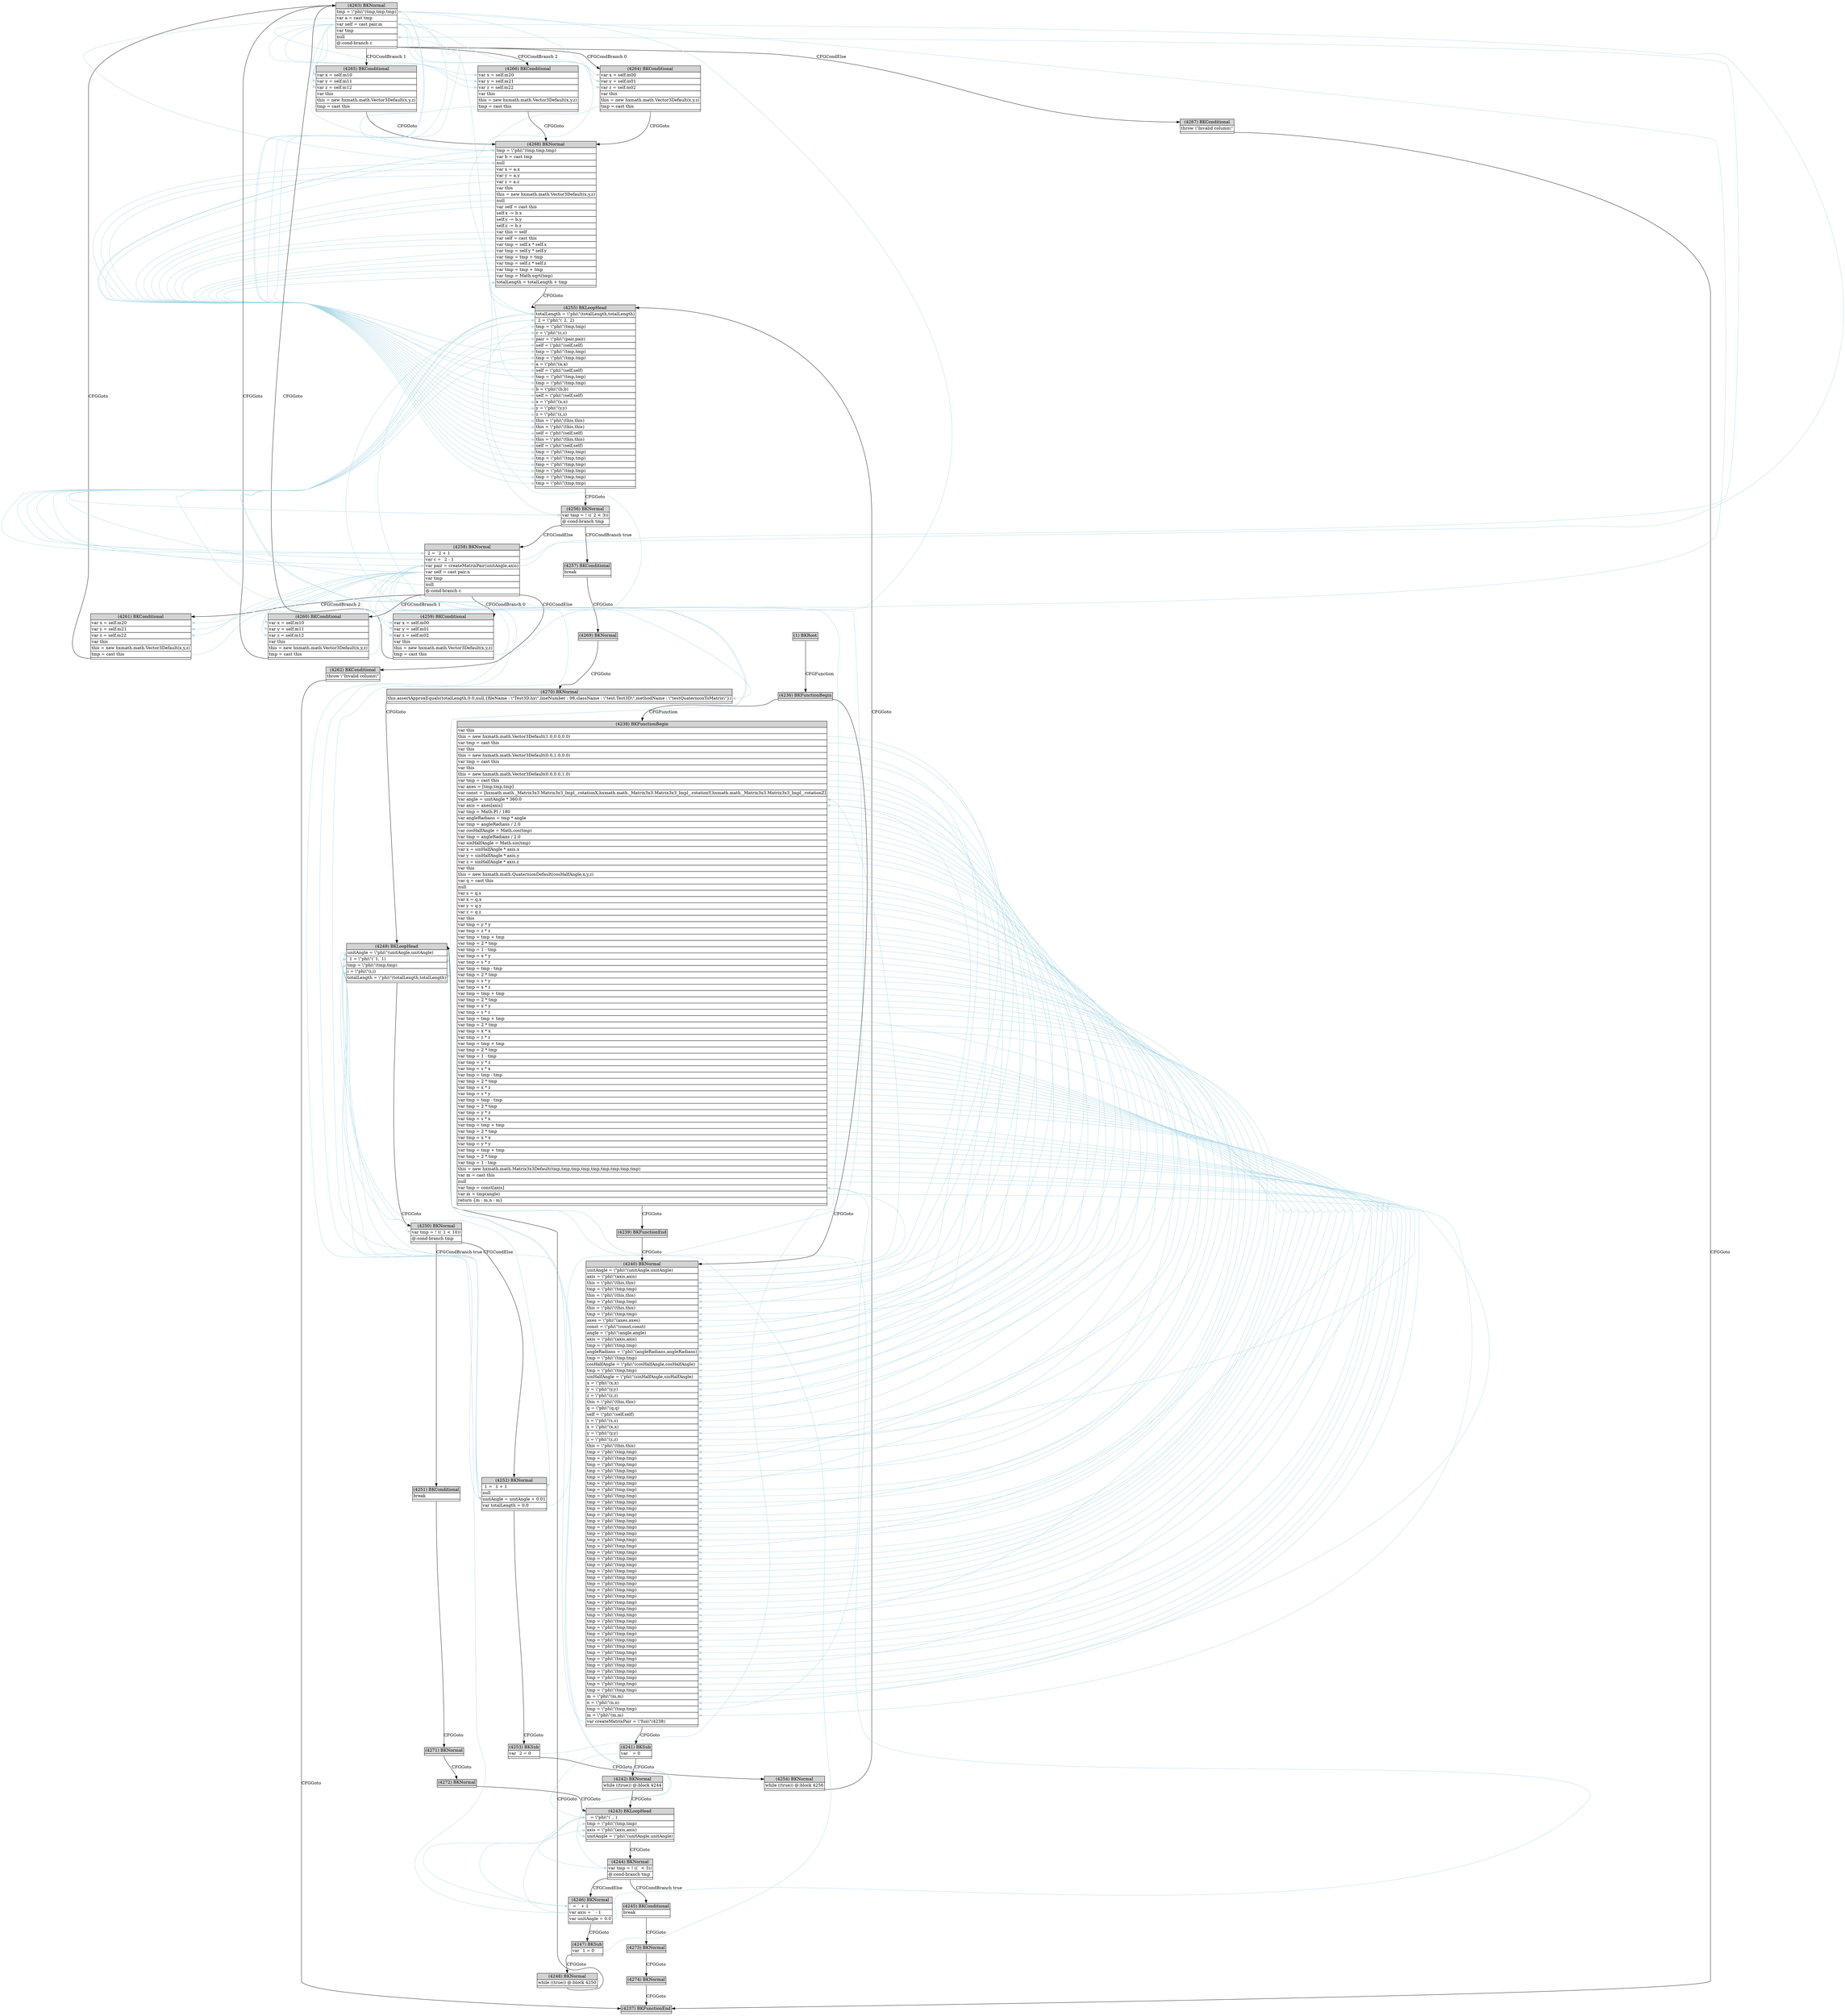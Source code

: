 digraph graphname {
	node [shape=plaintext];
n4274[label=<<table BORDER="0" CELLBORDER="1" CELLSPACING="0">
	<tr><td port="in" bgcolor="lightgray">(4274) BKNormal</td></tr>
	<tr><td port="out"></td></tr>
</table>>];
n4273[label=<<table BORDER="0" CELLBORDER="1" CELLSPACING="0">
	<tr><td port="in" bgcolor="lightgray">(4273) BKNormal</td></tr>
	<tr><td port="out"></td></tr>
</table>>];
n4272[label=<<table BORDER="0" CELLBORDER="1" CELLSPACING="0">
	<tr><td port="in" bgcolor="lightgray">(4272) BKNormal</td></tr>
	<tr><td port="out"></td></tr>
</table>>];
n4271[label=<<table BORDER="0" CELLBORDER="1" CELLSPACING="0">
	<tr><td port="in" bgcolor="lightgray">(4271) BKNormal</td></tr>
	<tr><td port="out"></td></tr>
</table>>];
n4270[label=<<table BORDER="0" CELLBORDER="1" CELLSPACING="0">
	<tr><td port="in" bgcolor="lightgray">(4270) BKNormal</td></tr>
	<tr><td port="e0" align="left">this.assertApproxEquals(totalLength,0.0,null,{fileName : \"Test3D.hx\",lineNumber : 98,className : \"test.Test3D\",methodName : \"testQuaternionToMatrix\"})</td></tr>
	<tr><td port="out"></td></tr>
</table>>];
n4269[label=<<table BORDER="0" CELLBORDER="1" CELLSPACING="0">
	<tr><td port="in" bgcolor="lightgray">(4269) BKNormal</td></tr>
	<tr><td port="out"></td></tr>
</table>>];
n4268[label=<<table BORDER="0" CELLBORDER="1" CELLSPACING="0">
	<tr><td port="in" bgcolor="lightgray">(4268) BKNormal</td></tr>
	<tr><td port="ep0" align="left">tmp = \"phi\"(tmp,tmp,tmp)</td></tr>
	<tr><td port="e0" align="left">var b = cast tmp</td></tr>
	<tr><td port="e1" align="left">null</td></tr>
	<tr><td port="e2" align="left">var x = a.x</td></tr>
	<tr><td port="e3" align="left">var y = a.y</td></tr>
	<tr><td port="e4" align="left">var z = a.z</td></tr>
	<tr><td port="e5" align="left">var this</td></tr>
	<tr><td port="e6" align="left">this = new hxmath.math.Vector3Default(x,y,z)</td></tr>
	<tr><td port="e7" align="left">null</td></tr>
	<tr><td port="e8" align="left">var self = cast this</td></tr>
	<tr><td port="e9" align="left">self.x -= b.x</td></tr>
	<tr><td port="e10" align="left">self.y -= b.y</td></tr>
	<tr><td port="e11" align="left">self.z -= b.z</td></tr>
	<tr><td port="e12" align="left">var this = self</td></tr>
	<tr><td port="e13" align="left">var self = cast this</td></tr>
	<tr><td port="e14" align="left">var tmp = self.x * self.x</td></tr>
	<tr><td port="e15" align="left">var tmp = self.y * self.y</td></tr>
	<tr><td port="e16" align="left">var tmp = tmp + tmp</td></tr>
	<tr><td port="e17" align="left">var tmp = self.z * self.z</td></tr>
	<tr><td port="e18" align="left">var tmp = tmp + tmp</td></tr>
	<tr><td port="e19" align="left">var tmp = Math.sqrt(tmp)</td></tr>
	<tr><td port="e20" align="left">totalLength = totalLength + tmp</td></tr>
	<tr><td port="out"></td></tr>
</table>>];
n4267[label=<<table BORDER="0" CELLBORDER="1" CELLSPACING="0">
	<tr><td port="in" bgcolor="lightgray">(4267) BKConditional</td></tr>
	<tr><td port="e0" align="left">throw \"Invalid column\"</td></tr>
	<tr><td port="out"></td></tr>
</table>>];
n4266[label=<<table BORDER="0" CELLBORDER="1" CELLSPACING="0">
	<tr><td port="in" bgcolor="lightgray">(4266) BKConditional</td></tr>
	<tr><td port="e0" align="left">var x = self.m20</td></tr>
	<tr><td port="e1" align="left">var y = self.m21</td></tr>
	<tr><td port="e2" align="left">var z = self.m22</td></tr>
	<tr><td port="e3" align="left">var this</td></tr>
	<tr><td port="e4" align="left">this = new hxmath.math.Vector3Default(x,y,z)</td></tr>
	<tr><td port="e5" align="left">tmp = cast this</td></tr>
	<tr><td port="out"></td></tr>
</table>>];
n4265[label=<<table BORDER="0" CELLBORDER="1" CELLSPACING="0">
	<tr><td port="in" bgcolor="lightgray">(4265) BKConditional</td></tr>
	<tr><td port="e0" align="left">var x = self.m10</td></tr>
	<tr><td port="e1" align="left">var y = self.m11</td></tr>
	<tr><td port="e2" align="left">var z = self.m12</td></tr>
	<tr><td port="e3" align="left">var this</td></tr>
	<tr><td port="e4" align="left">this = new hxmath.math.Vector3Default(x,y,z)</td></tr>
	<tr><td port="e5" align="left">tmp = cast this</td></tr>
	<tr><td port="out"></td></tr>
</table>>];
n4264[label=<<table BORDER="0" CELLBORDER="1" CELLSPACING="0">
	<tr><td port="in" bgcolor="lightgray">(4264) BKConditional</td></tr>
	<tr><td port="e0" align="left">var x = self.m00</td></tr>
	<tr><td port="e1" align="left">var y = self.m01</td></tr>
	<tr><td port="e2" align="left">var z = self.m02</td></tr>
	<tr><td port="e3" align="left">var this</td></tr>
	<tr><td port="e4" align="left">this = new hxmath.math.Vector3Default(x,y,z)</td></tr>
	<tr><td port="e5" align="left">tmp = cast this</td></tr>
	<tr><td port="out"></td></tr>
</table>>];
n4263[label=<<table BORDER="0" CELLBORDER="1" CELLSPACING="0">
	<tr><td port="in" bgcolor="lightgray">(4263) BKNormal</td></tr>
	<tr><td port="ep0" align="left">tmp = \"phi\"(tmp,tmp,tmp)</td></tr>
	<tr><td port="e0" align="left">var a = cast tmp</td></tr>
	<tr><td port="e1" align="left">var self = cast pair.m</td></tr>
	<tr><td port="e2" align="left">var tmp</td></tr>
	<tr><td port="e3" align="left">null</td></tr>
	<tr><td port="e4" align="left">@:cond-branch c</td></tr>
	<tr><td port="out"></td></tr>
</table>>];
n4262[label=<<table BORDER="0" CELLBORDER="1" CELLSPACING="0">
	<tr><td port="in" bgcolor="lightgray">(4262) BKConditional</td></tr>
	<tr><td port="e0" align="left">throw \"Invalid column\"</td></tr>
	<tr><td port="out"></td></tr>
</table>>];
n4261[label=<<table BORDER="0" CELLBORDER="1" CELLSPACING="0">
	<tr><td port="in" bgcolor="lightgray">(4261) BKConditional</td></tr>
	<tr><td port="e0" align="left">var x = self.m20</td></tr>
	<tr><td port="e1" align="left">var y = self.m21</td></tr>
	<tr><td port="e2" align="left">var z = self.m22</td></tr>
	<tr><td port="e3" align="left">var this</td></tr>
	<tr><td port="e4" align="left">this = new hxmath.math.Vector3Default(x,y,z)</td></tr>
	<tr><td port="e5" align="left">tmp = cast this</td></tr>
	<tr><td port="out"></td></tr>
</table>>];
n4260[label=<<table BORDER="0" CELLBORDER="1" CELLSPACING="0">
	<tr><td port="in" bgcolor="lightgray">(4260) BKConditional</td></tr>
	<tr><td port="e0" align="left">var x = self.m10</td></tr>
	<tr><td port="e1" align="left">var y = self.m11</td></tr>
	<tr><td port="e2" align="left">var z = self.m12</td></tr>
	<tr><td port="e3" align="left">var this</td></tr>
	<tr><td port="e4" align="left">this = new hxmath.math.Vector3Default(x,y,z)</td></tr>
	<tr><td port="e5" align="left">tmp = cast this</td></tr>
	<tr><td port="out"></td></tr>
</table>>];
n4259[label=<<table BORDER="0" CELLBORDER="1" CELLSPACING="0">
	<tr><td port="in" bgcolor="lightgray">(4259) BKConditional</td></tr>
	<tr><td port="e0" align="left">var x = self.m00</td></tr>
	<tr><td port="e1" align="left">var y = self.m01</td></tr>
	<tr><td port="e2" align="left">var z = self.m02</td></tr>
	<tr><td port="e3" align="left">var this</td></tr>
	<tr><td port="e4" align="left">this = new hxmath.math.Vector3Default(x,y,z)</td></tr>
	<tr><td port="e5" align="left">tmp = cast this</td></tr>
	<tr><td port="out"></td></tr>
</table>>];
n4258[label=<<table BORDER="0" CELLBORDER="1" CELLSPACING="0">
	<tr><td port="in" bgcolor="lightgray">(4258) BKNormal</td></tr>
	<tr><td port="e0" align="left">`2 = `2 + 1</td></tr>
	<tr><td port="e1" align="left">var c = `2 - 1</td></tr>
	<tr><td port="e2" align="left">var pair = createMatrixPair(unitAngle,axis)</td></tr>
	<tr><td port="e3" align="left">var self = cast pair.n</td></tr>
	<tr><td port="e4" align="left">var tmp</td></tr>
	<tr><td port="e5" align="left">null</td></tr>
	<tr><td port="e6" align="left">@:cond-branch c</td></tr>
	<tr><td port="out"></td></tr>
</table>>];
n4257[label=<<table BORDER="0" CELLBORDER="1" CELLSPACING="0">
	<tr><td port="in" bgcolor="lightgray">(4257) BKConditional</td></tr>
	<tr><td port="e0" align="left">break</td></tr>
	<tr><td port="out"></td></tr>
</table>>];
n4256[label=<<table BORDER="0" CELLBORDER="1" CELLSPACING="0">
	<tr><td port="in" bgcolor="lightgray">(4256) BKNormal</td></tr>
	<tr><td port="e0" align="left">var tmp = ! ((`2 &lt; 3))</td></tr>
	<tr><td port="e1" align="left">@:cond-branch tmp</td></tr>
	<tr><td port="out"></td></tr>
</table>>];
n4255[label=<<table BORDER="0" CELLBORDER="1" CELLSPACING="0">
	<tr><td port="in" bgcolor="lightgray">(4255) BKLoopHead</td></tr>
	<tr><td port="ep0" align="left">totalLength = \"phi\"(totalLength,totalLength)</td></tr>
	<tr><td port="ep1" align="left">`2 = \"phi\"(`2,`2)</td></tr>
	<tr><td port="ep2" align="left">tmp = \"phi\"(tmp,tmp)</td></tr>
	<tr><td port="ep3" align="left">c = \"phi\"(c,c)</td></tr>
	<tr><td port="ep4" align="left">pair = \"phi\"(pair,pair)</td></tr>
	<tr><td port="ep5" align="left">self = \"phi\"(self,self)</td></tr>
	<tr><td port="ep6" align="left">tmp = \"phi\"(tmp,tmp)</td></tr>
	<tr><td port="ep7" align="left">tmp = \"phi\"(tmp,tmp)</td></tr>
	<tr><td port="ep8" align="left">a = \"phi\"(a,a)</td></tr>
	<tr><td port="ep9" align="left">self = \"phi\"(self,self)</td></tr>
	<tr><td port="ep10" align="left">tmp = \"phi\"(tmp,tmp)</td></tr>
	<tr><td port="ep11" align="left">tmp = \"phi\"(tmp,tmp)</td></tr>
	<tr><td port="ep12" align="left">b = \"phi\"(b,b)</td></tr>
	<tr><td port="ep13" align="left">self = \"phi\"(self,self)</td></tr>
	<tr><td port="ep14" align="left">x = \"phi\"(x,x)</td></tr>
	<tr><td port="ep15" align="left">y = \"phi\"(y,y)</td></tr>
	<tr><td port="ep16" align="left">z = \"phi\"(z,z)</td></tr>
	<tr><td port="ep17" align="left">this = \"phi\"(this,this)</td></tr>
	<tr><td port="ep18" align="left">this = \"phi\"(this,this)</td></tr>
	<tr><td port="ep19" align="left">self = \"phi\"(self,self)</td></tr>
	<tr><td port="ep20" align="left">this = \"phi\"(this,this)</td></tr>
	<tr><td port="ep21" align="left">self = \"phi\"(self,self)</td></tr>
	<tr><td port="ep22" align="left">tmp = \"phi\"(tmp,tmp)</td></tr>
	<tr><td port="ep23" align="left">tmp = \"phi\"(tmp,tmp)</td></tr>
	<tr><td port="ep24" align="left">tmp = \"phi\"(tmp,tmp)</td></tr>
	<tr><td port="ep25" align="left">tmp = \"phi\"(tmp,tmp)</td></tr>
	<tr><td port="ep26" align="left">tmp = \"phi\"(tmp,tmp)</td></tr>
	<tr><td port="ep27" align="left">tmp = \"phi\"(tmp,tmp)</td></tr>
	<tr><td port="out"></td></tr>
</table>>];
n4254[label=<<table BORDER="0" CELLBORDER="1" CELLSPACING="0">
	<tr><td port="in" bgcolor="lightgray">(4254) BKNormal</td></tr>
	<tr><td port="e0" align="left">while ((true)) @:block 4256</td></tr>
	<tr><td port="out"></td></tr>
</table>>];
n4253[label=<<table BORDER="0" CELLBORDER="1" CELLSPACING="0">
	<tr><td port="in" bgcolor="lightgray">(4253) BKSub</td></tr>
	<tr><td port="e0" align="left">var `2 = 0</td></tr>
	<tr><td port="out"></td></tr>
</table>>];
n4252[label=<<table BORDER="0" CELLBORDER="1" CELLSPACING="0">
	<tr><td port="in" bgcolor="lightgray">(4252) BKNormal</td></tr>
	<tr><td port="e0" align="left">`1 = `1 + 1</td></tr>
	<tr><td port="e1" align="left">null</td></tr>
	<tr><td port="e2" align="left">unitAngle = unitAngle + 0.01</td></tr>
	<tr><td port="e3" align="left">var totalLength = 0.0</td></tr>
	<tr><td port="out"></td></tr>
</table>>];
n4251[label=<<table BORDER="0" CELLBORDER="1" CELLSPACING="0">
	<tr><td port="in" bgcolor="lightgray">(4251) BKConditional</td></tr>
	<tr><td port="e0" align="left">break</td></tr>
	<tr><td port="out"></td></tr>
</table>>];
n4250[label=<<table BORDER="0" CELLBORDER="1" CELLSPACING="0">
	<tr><td port="in" bgcolor="lightgray">(4250) BKNormal</td></tr>
	<tr><td port="e0" align="left">var tmp = ! ((`1 &lt; 10))</td></tr>
	<tr><td port="e1" align="left">@:cond-branch tmp</td></tr>
	<tr><td port="out"></td></tr>
</table>>];
n4249[label=<<table BORDER="0" CELLBORDER="1" CELLSPACING="0">
	<tr><td port="in" bgcolor="lightgray">(4249) BKLoopHead</td></tr>
	<tr><td port="ep0" align="left">unitAngle = \"phi\"(unitAngle,unitAngle)</td></tr>
	<tr><td port="ep1" align="left">`1 = \"phi\"(`1,`1)</td></tr>
	<tr><td port="ep2" align="left">tmp = \"phi\"(tmp,tmp)</td></tr>
	<tr><td port="ep3" align="left">i = \"phi\"(i,i)</td></tr>
	<tr><td port="ep4" align="left">totalLength = \"phi\"(totalLength,totalLength)</td></tr>
	<tr><td port="out"></td></tr>
</table>>];
n4248[label=<<table BORDER="0" CELLBORDER="1" CELLSPACING="0">
	<tr><td port="in" bgcolor="lightgray">(4248) BKNormal</td></tr>
	<tr><td port="e0" align="left">while ((true)) @:block 4250</td></tr>
	<tr><td port="out"></td></tr>
</table>>];
n4247[label=<<table BORDER="0" CELLBORDER="1" CELLSPACING="0">
	<tr><td port="in" bgcolor="lightgray">(4247) BKSub</td></tr>
	<tr><td port="e0" align="left">var `1 = 0</td></tr>
	<tr><td port="out"></td></tr>
</table>>];
n4246[label=<<table BORDER="0" CELLBORDER="1" CELLSPACING="0">
	<tr><td port="in" bgcolor="lightgray">(4246) BKNormal</td></tr>
	<tr><td port="e0" align="left">` = ` + 1</td></tr>
	<tr><td port="e1" align="left">var axis = ` - 1</td></tr>
	<tr><td port="e2" align="left">var unitAngle = 0.0</td></tr>
	<tr><td port="out"></td></tr>
</table>>];
n4245[label=<<table BORDER="0" CELLBORDER="1" CELLSPACING="0">
	<tr><td port="in" bgcolor="lightgray">(4245) BKConditional</td></tr>
	<tr><td port="e0" align="left">break</td></tr>
	<tr><td port="out"></td></tr>
</table>>];
n4244[label=<<table BORDER="0" CELLBORDER="1" CELLSPACING="0">
	<tr><td port="in" bgcolor="lightgray">(4244) BKNormal</td></tr>
	<tr><td port="e0" align="left">var tmp = ! ((` &lt; 3))</td></tr>
	<tr><td port="e1" align="left">@:cond-branch tmp</td></tr>
	<tr><td port="out"></td></tr>
</table>>];
n4243[label=<<table BORDER="0" CELLBORDER="1" CELLSPACING="0">
	<tr><td port="in" bgcolor="lightgray">(4243) BKLoopHead</td></tr>
	<tr><td port="ep0" align="left">` = \"phi\"(`,`)</td></tr>
	<tr><td port="ep1" align="left">tmp = \"phi\"(tmp,tmp)</td></tr>
	<tr><td port="ep2" align="left">axis = \"phi\"(axis,axis)</td></tr>
	<tr><td port="ep3" align="left">unitAngle = \"phi\"(unitAngle,unitAngle)</td></tr>
	<tr><td port="out"></td></tr>
</table>>];
n4242[label=<<table BORDER="0" CELLBORDER="1" CELLSPACING="0">
	<tr><td port="in" bgcolor="lightgray">(4242) BKNormal</td></tr>
	<tr><td port="e0" align="left">while ((true)) @:block 4244</td></tr>
	<tr><td port="out"></td></tr>
</table>>];
n4241[label=<<table BORDER="0" CELLBORDER="1" CELLSPACING="0">
	<tr><td port="in" bgcolor="lightgray">(4241) BKSub</td></tr>
	<tr><td port="e0" align="left">var ` = 0</td></tr>
	<tr><td port="out"></td></tr>
</table>>];
n4240[label=<<table BORDER="0" CELLBORDER="1" CELLSPACING="0">
	<tr><td port="in" bgcolor="lightgray">(4240) BKNormal</td></tr>
	<tr><td port="ep0" align="left">unitAngle = \"phi\"(unitAngle,unitAngle)</td></tr>
	<tr><td port="ep1" align="left">axis = \"phi\"(axis,axis)</td></tr>
	<tr><td port="ep2" align="left">this = \"phi\"(this,this)</td></tr>
	<tr><td port="ep3" align="left">tmp = \"phi\"(tmp,tmp)</td></tr>
	<tr><td port="ep4" align="left">this = \"phi\"(this,this)</td></tr>
	<tr><td port="ep5" align="left">tmp = \"phi\"(tmp,tmp)</td></tr>
	<tr><td port="ep6" align="left">this = \"phi\"(this,this)</td></tr>
	<tr><td port="ep7" align="left">tmp = \"phi\"(tmp,tmp)</td></tr>
	<tr><td port="ep8" align="left">axes = \"phi\"(axes,axes)</td></tr>
	<tr><td port="ep9" align="left">const = \"phi\"(const,const)</td></tr>
	<tr><td port="ep10" align="left">angle = \"phi\"(angle,angle)</td></tr>
	<tr><td port="ep11" align="left">axis = \"phi\"(axis,axis)</td></tr>
	<tr><td port="ep12" align="left">tmp = \"phi\"(tmp,tmp)</td></tr>
	<tr><td port="ep13" align="left">angleRadians = \"phi\"(angleRadians,angleRadians)</td></tr>
	<tr><td port="ep14" align="left">tmp = \"phi\"(tmp,tmp)</td></tr>
	<tr><td port="ep15" align="left">cosHalfAngle = \"phi\"(cosHalfAngle,cosHalfAngle)</td></tr>
	<tr><td port="ep16" align="left">tmp = \"phi\"(tmp,tmp)</td></tr>
	<tr><td port="ep17" align="left">sinHalfAngle = \"phi\"(sinHalfAngle,sinHalfAngle)</td></tr>
	<tr><td port="ep18" align="left">x = \"phi\"(x,x)</td></tr>
	<tr><td port="ep19" align="left">y = \"phi\"(y,y)</td></tr>
	<tr><td port="ep20" align="left">z = \"phi\"(z,z)</td></tr>
	<tr><td port="ep21" align="left">this = \"phi\"(this,this)</td></tr>
	<tr><td port="ep22" align="left">q = \"phi\"(q,q)</td></tr>
	<tr><td port="ep23" align="left">self = \"phi\"(self,self)</td></tr>
	<tr><td port="ep24" align="left">s = \"phi\"(s,s)</td></tr>
	<tr><td port="ep25" align="left">x = \"phi\"(x,x)</td></tr>
	<tr><td port="ep26" align="left">y = \"phi\"(y,y)</td></tr>
	<tr><td port="ep27" align="left">z = \"phi\"(z,z)</td></tr>
	<tr><td port="ep28" align="left">this = \"phi\"(this,this)</td></tr>
	<tr><td port="ep29" align="left">tmp = \"phi\"(tmp,tmp)</td></tr>
	<tr><td port="ep30" align="left">tmp = \"phi\"(tmp,tmp)</td></tr>
	<tr><td port="ep31" align="left">tmp = \"phi\"(tmp,tmp)</td></tr>
	<tr><td port="ep32" align="left">tmp = \"phi\"(tmp,tmp)</td></tr>
	<tr><td port="ep33" align="left">tmp = \"phi\"(tmp,tmp)</td></tr>
	<tr><td port="ep34" align="left">tmp = \"phi\"(tmp,tmp)</td></tr>
	<tr><td port="ep35" align="left">tmp = \"phi\"(tmp,tmp)</td></tr>
	<tr><td port="ep36" align="left">tmp = \"phi\"(tmp,tmp)</td></tr>
	<tr><td port="ep37" align="left">tmp = \"phi\"(tmp,tmp)</td></tr>
	<tr><td port="ep38" align="left">tmp = \"phi\"(tmp,tmp)</td></tr>
	<tr><td port="ep39" align="left">tmp = \"phi\"(tmp,tmp)</td></tr>
	<tr><td port="ep40" align="left">tmp = \"phi\"(tmp,tmp)</td></tr>
	<tr><td port="ep41" align="left">tmp = \"phi\"(tmp,tmp)</td></tr>
	<tr><td port="ep42" align="left">tmp = \"phi\"(tmp,tmp)</td></tr>
	<tr><td port="ep43" align="left">tmp = \"phi\"(tmp,tmp)</td></tr>
	<tr><td port="ep44" align="left">tmp = \"phi\"(tmp,tmp)</td></tr>
	<tr><td port="ep45" align="left">tmp = \"phi\"(tmp,tmp)</td></tr>
	<tr><td port="ep46" align="left">tmp = \"phi\"(tmp,tmp)</td></tr>
	<tr><td port="ep47" align="left">tmp = \"phi\"(tmp,tmp)</td></tr>
	<tr><td port="ep48" align="left">tmp = \"phi\"(tmp,tmp)</td></tr>
	<tr><td port="ep49" align="left">tmp = \"phi\"(tmp,tmp)</td></tr>
	<tr><td port="ep50" align="left">tmp = \"phi\"(tmp,tmp)</td></tr>
	<tr><td port="ep51" align="left">tmp = \"phi\"(tmp,tmp)</td></tr>
	<tr><td port="ep52" align="left">tmp = \"phi\"(tmp,tmp)</td></tr>
	<tr><td port="ep53" align="left">tmp = \"phi\"(tmp,tmp)</td></tr>
	<tr><td port="ep54" align="left">tmp = \"phi\"(tmp,tmp)</td></tr>
	<tr><td port="ep55" align="left">tmp = \"phi\"(tmp,tmp)</td></tr>
	<tr><td port="ep56" align="left">tmp = \"phi\"(tmp,tmp)</td></tr>
	<tr><td port="ep57" align="left">tmp = \"phi\"(tmp,tmp)</td></tr>
	<tr><td port="ep58" align="left">tmp = \"phi\"(tmp,tmp)</td></tr>
	<tr><td port="ep59" align="left">tmp = \"phi\"(tmp,tmp)</td></tr>
	<tr><td port="ep60" align="left">tmp = \"phi\"(tmp,tmp)</td></tr>
	<tr><td port="ep61" align="left">tmp = \"phi\"(tmp,tmp)</td></tr>
	<tr><td port="ep62" align="left">tmp = \"phi\"(tmp,tmp)</td></tr>
	<tr><td port="ep63" align="left">tmp = \"phi\"(tmp,tmp)</td></tr>
	<tr><td port="ep64" align="left">tmp = \"phi\"(tmp,tmp)</td></tr>
	<tr><td port="ep65" align="left">tmp = \"phi\"(tmp,tmp)</td></tr>
	<tr><td port="ep66" align="left">tmp = \"phi\"(tmp,tmp)</td></tr>
	<tr><td port="ep67" align="left">tmp = \"phi\"(tmp,tmp)</td></tr>
	<tr><td port="ep68" align="left">m = \"phi\"(m,m)</td></tr>
	<tr><td port="ep69" align="left">n = \"phi\"(n,n)</td></tr>
	<tr><td port="ep70" align="left">tmp = \"phi\"(tmp,tmp)</td></tr>
	<tr><td port="ep71" align="left">m = \"phi\"(m,m)</td></tr>
	<tr><td port="e0" align="left">var createMatrixPair = \"fun\"(4238)</td></tr>
	<tr><td port="out"></td></tr>
</table>>];
n4239[label=<<table BORDER="0" CELLBORDER="1" CELLSPACING="0">
	<tr><td port="in" bgcolor="lightgray">(4239) BKFunctionEnd</td></tr>
	<tr><td port="out"></td></tr>
</table>>];
n4238[label=<<table BORDER="0" CELLBORDER="1" CELLSPACING="0">
	<tr><td port="in" bgcolor="lightgray">(4238) BKFunctionBegin</td></tr>
	<tr><td port="e0" align="left">var this</td></tr>
	<tr><td port="e1" align="left">this = new hxmath.math.Vector3Default(1.0,0.0,0.0)</td></tr>
	<tr><td port="e2" align="left">var tmp = cast this</td></tr>
	<tr><td port="e3" align="left">var this</td></tr>
	<tr><td port="e4" align="left">this = new hxmath.math.Vector3Default(0.0,1.0,0.0)</td></tr>
	<tr><td port="e5" align="left">var tmp = cast this</td></tr>
	<tr><td port="e6" align="left">var this</td></tr>
	<tr><td port="e7" align="left">this = new hxmath.math.Vector3Default(0.0,0.0,1.0)</td></tr>
	<tr><td port="e8" align="left">var tmp = cast this</td></tr>
	<tr><td port="e9" align="left">var axes = [tmp,tmp,tmp]</td></tr>
	<tr><td port="e10" align="left">var const = [hxmath.math._Matrix3x3.Matrix3x3_Impl_.rotationX,hxmath.math._Matrix3x3.Matrix3x3_Impl_.rotationY,hxmath.math._Matrix3x3.Matrix3x3_Impl_.rotationZ]</td></tr>
	<tr><td port="e11" align="left">var angle = unitAngle * 360.0</td></tr>
	<tr><td port="e12" align="left">var axis = axes[axis]</td></tr>
	<tr><td port="e13" align="left">var tmp = Math.PI / 180</td></tr>
	<tr><td port="e14" align="left">var angleRadians = tmp * angle</td></tr>
	<tr><td port="e15" align="left">var tmp = angleRadians / 2.0</td></tr>
	<tr><td port="e16" align="left">var cosHalfAngle = Math.cos(tmp)</td></tr>
	<tr><td port="e17" align="left">var tmp = angleRadians / 2.0</td></tr>
	<tr><td port="e18" align="left">var sinHalfAngle = Math.sin(tmp)</td></tr>
	<tr><td port="e19" align="left">var x = sinHalfAngle * axis.x</td></tr>
	<tr><td port="e20" align="left">var y = sinHalfAngle * axis.y</td></tr>
	<tr><td port="e21" align="left">var z = sinHalfAngle * axis.z</td></tr>
	<tr><td port="e22" align="left">var this</td></tr>
	<tr><td port="e23" align="left">this = new hxmath.math.QuaternionDefault(cosHalfAngle,x,y,z)</td></tr>
	<tr><td port="e24" align="left">var q = cast this</td></tr>
	<tr><td port="e25" align="left">null</td></tr>
	<tr><td port="e26" align="left">var s = q.s</td></tr>
	<tr><td port="e27" align="left">var x = q.x</td></tr>
	<tr><td port="e28" align="left">var y = q.y</td></tr>
	<tr><td port="e29" align="left">var z = q.z</td></tr>
	<tr><td port="e30" align="left">var this</td></tr>
	<tr><td port="e31" align="left">var tmp = y * y</td></tr>
	<tr><td port="e32" align="left">var tmp = z * z</td></tr>
	<tr><td port="e33" align="left">var tmp = tmp + tmp</td></tr>
	<tr><td port="e34" align="left">var tmp = 2 * tmp</td></tr>
	<tr><td port="e35" align="left">var tmp = 1 - tmp</td></tr>
	<tr><td port="e36" align="left">var tmp = x * y</td></tr>
	<tr><td port="e37" align="left">var tmp = s * z</td></tr>
	<tr><td port="e38" align="left">var tmp = tmp - tmp</td></tr>
	<tr><td port="e39" align="left">var tmp = 2 * tmp</td></tr>
	<tr><td port="e40" align="left">var tmp = s * y</td></tr>
	<tr><td port="e41" align="left">var tmp = x * z</td></tr>
	<tr><td port="e42" align="left">var tmp = tmp + tmp</td></tr>
	<tr><td port="e43" align="left">var tmp = 2 * tmp</td></tr>
	<tr><td port="e44" align="left">var tmp = x * y</td></tr>
	<tr><td port="e45" align="left">var tmp = s * z</td></tr>
	<tr><td port="e46" align="left">var tmp = tmp + tmp</td></tr>
	<tr><td port="e47" align="left">var tmp = 2 * tmp</td></tr>
	<tr><td port="e48" align="left">var tmp = x * x</td></tr>
	<tr><td port="e49" align="left">var tmp = z * z</td></tr>
	<tr><td port="e50" align="left">var tmp = tmp + tmp</td></tr>
	<tr><td port="e51" align="left">var tmp = 2 * tmp</td></tr>
	<tr><td port="e52" align="left">var tmp = 1 - tmp</td></tr>
	<tr><td port="e53" align="left">var tmp = y * z</td></tr>
	<tr><td port="e54" align="left">var tmp = s * x</td></tr>
	<tr><td port="e55" align="left">var tmp = tmp - tmp</td></tr>
	<tr><td port="e56" align="left">var tmp = 2 * tmp</td></tr>
	<tr><td port="e57" align="left">var tmp = x * z</td></tr>
	<tr><td port="e58" align="left">var tmp = s * y</td></tr>
	<tr><td port="e59" align="left">var tmp = tmp - tmp</td></tr>
	<tr><td port="e60" align="left">var tmp = 2 * tmp</td></tr>
	<tr><td port="e61" align="left">var tmp = y * z</td></tr>
	<tr><td port="e62" align="left">var tmp = s * x</td></tr>
	<tr><td port="e63" align="left">var tmp = tmp + tmp</td></tr>
	<tr><td port="e64" align="left">var tmp = 2 * tmp</td></tr>
	<tr><td port="e65" align="left">var tmp = x * x</td></tr>
	<tr><td port="e66" align="left">var tmp = y * y</td></tr>
	<tr><td port="e67" align="left">var tmp = tmp + tmp</td></tr>
	<tr><td port="e68" align="left">var tmp = 2 * tmp</td></tr>
	<tr><td port="e69" align="left">var tmp = 1 - tmp</td></tr>
	<tr><td port="e70" align="left">this = new hxmath.math.Matrix3x3Default(tmp,tmp,tmp,tmp,tmp,tmp,tmp,tmp,tmp)</td></tr>
	<tr><td port="e71" align="left">var m = cast this</td></tr>
	<tr><td port="e72" align="left">null</td></tr>
	<tr><td port="e73" align="left">var tmp = const[axis]</td></tr>
	<tr><td port="e74" align="left">var m = tmp(angle)</td></tr>
	<tr><td port="e75" align="left">return {m : m,n : m}</td></tr>
	<tr><td port="out"></td></tr>
</table>>];
n4237[label=<<table BORDER="0" CELLBORDER="1" CELLSPACING="0">
	<tr><td port="in" bgcolor="lightgray">(4237) BKFunctionEnd</td></tr>
	<tr><td port="out"></td></tr>
</table>>];
n4236[label=<<table BORDER="0" CELLBORDER="1" CELLSPACING="0">
	<tr><td port="in" bgcolor="lightgray">(4236) BKFunctionBegin</td></tr>
	<tr><td port="out"></td></tr>
</table>>];
n1[label=<<table BORDER="0" CELLBORDER="1" CELLSPACING="0">
	<tr><td port="in" bgcolor="lightgray">(1) BKRoot</td></tr>
	<tr><td port="out"></td></tr>
</table>>];
n1:out -> n4236:in[label="CFGFunction"];
n4236:out -> n4240:in[label="CFGGoto"];
n4236:out -> n4238:in[label="CFGFunction"];
n4238:out -> n4239:in[label="CFGGoto"];
n4239:out -> n4240:in[label="CFGGoto"];
n4240:out -> n4241:in[label="CFGGoto"];
n4241:out -> n4242:in[label="CFGGoto"];
n4242:out -> n4243:in[label="CFGGoto"];
n4243:out -> n4244:in[label="CFGGoto"];
n4244:out -> n4246:in[label="CFGCondElse"];
n4244:out -> n4245:in[label="CFGCondBranch true"];
n4245:out -> n4273:in[label="CFGGoto"];
n4273:out -> n4274:in[label="CFGGoto"];
n4274:out -> n4237:in[label="CFGGoto"];
n4246:out -> n4247:in[label="CFGGoto"];
n4247:out -> n4248:in[label="CFGGoto"];
n4248:out -> n4249:in[label="CFGGoto"];
n4249:out -> n4250:in[label="CFGGoto"];
n4250:out -> n4252:in[label="CFGCondElse"];
n4250:out -> n4251:in[label="CFGCondBranch true"];
n4251:out -> n4271:in[label="CFGGoto"];
n4271:out -> n4272:in[label="CFGGoto"];
n4272:out -> n4243:in[label="CFGGoto"];
n4252:out -> n4253:in[label="CFGGoto"];
n4253:out -> n4254:in[label="CFGGoto"];
n4254:out -> n4255:in[label="CFGGoto"];
n4255:out -> n4256:in[label="CFGGoto"];
n4256:out -> n4258:in[label="CFGCondElse"];
n4256:out -> n4257:in[label="CFGCondBranch true"];
n4257:out -> n4269:in[label="CFGGoto"];
n4269:out -> n4270:in[label="CFGGoto"];
n4270:out -> n4249:in[label="CFGGoto"];
n4258:out -> n4262:in[label="CFGCondElse"];
n4258:out -> n4261:in[label="CFGCondBranch 2"];
n4258:out -> n4260:in[label="CFGCondBranch 1"];
n4258:out -> n4259:in[label="CFGCondBranch 0"];
n4259:out -> n4263:in[label="CFGGoto"];
n4260:out -> n4263:in[label="CFGGoto"];
n4263:out -> n4267:in[label="CFGCondElse"];
n4263:out -> n4266:in[label="CFGCondBranch 2"];
n4263:out -> n4265:in[label="CFGCondBranch 1"];
n4263:out -> n4264:in[label="CFGCondBranch 0"];
n4264:out -> n4268:in[label="CFGGoto"];
n4265:out -> n4268:in[label="CFGGoto"];
n4268:out -> n4255:in[label="CFGGoto"];
n4266:out -> n4268:in[label="CFGGoto"];
n4267:out -> n4237:in[label="CFGGoto"];
n4261:out -> n4263:in[label="CFGGoto"];
n4262:out -> n4237:in[label="CFGGoto"];
n4240:ep0 -> n4238:e11[color=lightblue,constraint=false];
n4240:ep1 -> n4238:e73[color=lightblue,constraint=false];
n4240:ep1 -> n4238:e12[color=lightblue,constraint=false];
n4249:ep0 -> n4243:ep3[color=lightblue,constraint=false];
n4255:ep0 -> n4249:ep4[color=lightblue,constraint=false];
n4263:ep0 -> n4255:ep6[color=lightblue,constraint=false];
n4268:ep0 -> n4255:ep10[color=lightblue,constraint=false];
n4238:e1 -> n4240:ep2[color=lightblue,constraint=false];
n4238:e2 -> n4240:ep3[color=lightblue,constraint=false];
n4238:e4 -> n4240:ep4[color=lightblue,constraint=false];
n4238:e5 -> n4240:ep5[color=lightblue,constraint=false];
n4238:e7 -> n4240:ep6[color=lightblue,constraint=false];
n4238:e8 -> n4240:ep7[color=lightblue,constraint=false];
n4238:e9 -> n4240:ep8[color=lightblue,constraint=false];
n4238:e10 -> n4240:ep9[color=lightblue,constraint=false];
n4238:e11 -> n4240:ep10[color=lightblue,constraint=false];
n4238:e12 -> n4240:ep11[color=lightblue,constraint=false];
n4238:e13 -> n4240:ep12[color=lightblue,constraint=false];
n4238:e14 -> n4240:ep13[color=lightblue,constraint=false];
n4238:e15 -> n4240:ep14[color=lightblue,constraint=false];
n4238:e16 -> n4240:ep15[color=lightblue,constraint=false];
n4238:e17 -> n4240:ep16[color=lightblue,constraint=false];
n4238:e18 -> n4240:ep17[color=lightblue,constraint=false];
n4238:e19 -> n4240:ep18[color=lightblue,constraint=false];
n4238:e20 -> n4240:ep19[color=lightblue,constraint=false];
n4238:e21 -> n4240:ep20[color=lightblue,constraint=false];
n4238:e23 -> n4240:ep21[color=lightblue,constraint=false];
n4238:e24 -> n4240:ep22[color=lightblue,constraint=false];
n4238:e25 -> n4240:ep23[color=lightblue,constraint=false];
n4238:e26 -> n4240:ep24[color=lightblue,constraint=false];
n4238:e27 -> n4240:ep25[color=lightblue,constraint=false];
n4238:e28 -> n4240:ep26[color=lightblue,constraint=false];
n4238:e29 -> n4240:ep27[color=lightblue,constraint=false];
n4238:e31 -> n4240:ep29[color=lightblue,constraint=false];
n4238:e32 -> n4240:ep30[color=lightblue,constraint=false];
n4238:e33 -> n4240:ep31[color=lightblue,constraint=false];
n4238:e34 -> n4240:ep32[color=lightblue,constraint=false];
n4238:e35 -> n4240:ep33[color=lightblue,constraint=false];
n4238:e36 -> n4240:ep34[color=lightblue,constraint=false];
n4238:e37 -> n4240:ep35[color=lightblue,constraint=false];
n4238:e38 -> n4240:ep36[color=lightblue,constraint=false];
n4238:e39 -> n4240:ep37[color=lightblue,constraint=false];
n4238:e40 -> n4240:ep38[color=lightblue,constraint=false];
n4238:e41 -> n4240:ep39[color=lightblue,constraint=false];
n4238:e42 -> n4240:ep40[color=lightblue,constraint=false];
n4238:e43 -> n4240:ep41[color=lightblue,constraint=false];
n4238:e44 -> n4240:ep42[color=lightblue,constraint=false];
n4238:e45 -> n4240:ep43[color=lightblue,constraint=false];
n4238:e46 -> n4240:ep44[color=lightblue,constraint=false];
n4238:e47 -> n4240:ep45[color=lightblue,constraint=false];
n4238:e48 -> n4240:ep46[color=lightblue,constraint=false];
n4238:e49 -> n4240:ep47[color=lightblue,constraint=false];
n4238:e50 -> n4240:ep48[color=lightblue,constraint=false];
n4238:e51 -> n4240:ep49[color=lightblue,constraint=false];
n4238:e52 -> n4240:ep50[color=lightblue,constraint=false];
n4238:e53 -> n4240:ep51[color=lightblue,constraint=false];
n4238:e54 -> n4240:ep52[color=lightblue,constraint=false];
n4238:e55 -> n4240:ep53[color=lightblue,constraint=false];
n4238:e56 -> n4240:ep54[color=lightblue,constraint=false];
n4238:e57 -> n4240:ep55[color=lightblue,constraint=false];
n4238:e58 -> n4240:ep56[color=lightblue,constraint=false];
n4238:e59 -> n4240:ep57[color=lightblue,constraint=false];
n4238:e60 -> n4240:ep58[color=lightblue,constraint=false];
n4238:e61 -> n4240:ep59[color=lightblue,constraint=false];
n4238:e62 -> n4240:ep60[color=lightblue,constraint=false];
n4238:e63 -> n4240:ep61[color=lightblue,constraint=false];
n4238:e64 -> n4240:ep62[color=lightblue,constraint=false];
n4238:e65 -> n4240:ep63[color=lightblue,constraint=false];
n4238:e66 -> n4240:ep64[color=lightblue,constraint=false];
n4238:e67 -> n4240:ep65[color=lightblue,constraint=false];
n4238:e68 -> n4240:ep66[color=lightblue,constraint=false];
n4238:e69 -> n4240:ep67[color=lightblue,constraint=false];
n4238:e70 -> n4240:ep28[color=lightblue,constraint=false];
n4238:e71 -> n4240:ep68[color=lightblue,constraint=false];
n4238:e72 -> n4240:ep69[color=lightblue,constraint=false];
n4238:e73 -> n4240:ep70[color=lightblue,constraint=false];
n4238:e74 -> n4240:ep71[color=lightblue,constraint=false];
n4240:e0 -> n4258:e2[color=lightblue,constraint=false];
n4241:e0 -> n4243:ep0[color=lightblue,constraint=false];
n4243:ep0 -> n4246:e0[color=lightblue,constraint=false];
n4243:ep0 -> n4244:e0[color=lightblue,constraint=false];
n4244:e0 -> n4243:ep1[color=lightblue,constraint=false];
n4246:e0 -> n4243:ep0[color=lightblue,constraint=false];
n4246:e1 -> n4258:e2[color=lightblue,constraint=false];
n4246:e1 -> n4243:ep2[color=lightblue,constraint=false];
n4246:e2 -> n4249:ep0[color=lightblue,constraint=false];
n4247:e0 -> n4249:ep1[color=lightblue,constraint=false];
n4249:ep0 -> n4252:e2[color=lightblue,constraint=false];
n4249:ep0 -> n4243:ep3[color=lightblue,constraint=false];
n4249:ep1 -> n4252:e0[color=lightblue,constraint=false];
n4249:ep1 -> n4250:e0[color=lightblue,constraint=false];
n4250:e0 -> n4249:ep2[color=lightblue,constraint=false];
n4252:e0 -> n4249:ep1[color=lightblue,constraint=false];
n4252:e1 -> n4249:ep3[color=lightblue,constraint=false];
n4252:e2 -> n4258:e2[color=lightblue,constraint=false];
n4252:e2 -> n4249:ep0[color=lightblue,constraint=false];
n4252:e3 -> n4255:ep0[color=lightblue,constraint=false];
n4253:e0 -> n4255:ep1[color=lightblue,constraint=false];
n4255:ep0 -> n4268:e20[color=lightblue,constraint=false];
n4255:ep0 -> n4249:ep4[color=lightblue,constraint=false];
n4255:ep0 -> n4270:e0[color=lightblue,constraint=false];
n4255:ep1 -> n4258:e0[color=lightblue,constraint=false];
n4255:ep1 -> n4256:e0[color=lightblue,constraint=false];
n4256:e0 -> n4255:ep2[color=lightblue,constraint=false];
n4258:e0 -> n4255:ep1[color=lightblue,constraint=false];
n4258:e1 -> n4255:ep3[color=lightblue,constraint=false];
n4258:e1 -> n4263:e3[color=lightblue,constraint=false];
n4258:e2 -> n4255:ep4[color=lightblue,constraint=false];
n4258:e2 -> n4263:e1[color=lightblue,constraint=false];
n4258:e3 -> n4261:e2[color=lightblue,constraint=false];
n4258:e3 -> n4261:e1[color=lightblue,constraint=false];
n4258:e3 -> n4261:e0[color=lightblue,constraint=false];
n4258:e3 -> n4255:ep5[color=lightblue,constraint=false];
n4258:e3 -> n4260:e2[color=lightblue,constraint=false];
n4258:e3 -> n4260:e1[color=lightblue,constraint=false];
n4258:e3 -> n4260:e0[color=lightblue,constraint=false];
n4258:e3 -> n4259:e2[color=lightblue,constraint=false];
n4258:e3 -> n4259:e1[color=lightblue,constraint=false];
n4258:e3 -> n4259:e0[color=lightblue,constraint=false];
n4258:e5 -> n4255:ep7[color=lightblue,constraint=false];
n4259:e5 -> n4263:ep0[color=lightblue,constraint=false];
n4260:e5 -> n4263:ep0[color=lightblue,constraint=false];
n4263:ep0 -> n4255:ep6[color=lightblue,constraint=false];
n4263:e0 -> n4255:ep8[color=lightblue,constraint=false];
n4263:e0 -> n4268:e1[color=lightblue,constraint=false];
n4263:e1 -> n4266:e2[color=lightblue,constraint=false];
n4263:e1 -> n4266:e1[color=lightblue,constraint=false];
n4263:e1 -> n4266:e0[color=lightblue,constraint=false];
n4263:e1 -> n4255:ep9[color=lightblue,constraint=false];
n4263:e1 -> n4265:e2[color=lightblue,constraint=false];
n4263:e1 -> n4265:e1[color=lightblue,constraint=false];
n4263:e1 -> n4265:e0[color=lightblue,constraint=false];
n4263:e1 -> n4264:e2[color=lightblue,constraint=false];
n4263:e1 -> n4264:e1[color=lightblue,constraint=false];
n4263:e1 -> n4264:e0[color=lightblue,constraint=false];
n4263:e3 -> n4255:ep11[color=lightblue,constraint=false];
n4264:e5 -> n4268:ep0[color=lightblue,constraint=false];
n4265:e5 -> n4268:ep0[color=lightblue,constraint=false];
n4268:ep0 -> n4255:ep10[color=lightblue,constraint=false];
n4268:e0 -> n4255:ep12[color=lightblue,constraint=false];
n4268:e1 -> n4255:ep13[color=lightblue,constraint=false];
n4268:e2 -> n4255:ep14[color=lightblue,constraint=false];
n4268:e3 -> n4255:ep15[color=lightblue,constraint=false];
n4268:e4 -> n4255:ep16[color=lightblue,constraint=false];
n4268:e6 -> n4255:ep17[color=lightblue,constraint=false];
n4268:e7 -> n4255:ep18[color=lightblue,constraint=false];
n4268:e8 -> n4255:ep19[color=lightblue,constraint=false];
n4268:e12 -> n4255:ep20[color=lightblue,constraint=false];
n4268:e13 -> n4255:ep21[color=lightblue,constraint=false];
n4268:e14 -> n4255:ep22[color=lightblue,constraint=false];
n4268:e15 -> n4255:ep23[color=lightblue,constraint=false];
n4268:e16 -> n4255:ep24[color=lightblue,constraint=false];
n4268:e17 -> n4255:ep25[color=lightblue,constraint=false];
n4268:e18 -> n4255:ep26[color=lightblue,constraint=false];
n4268:e19 -> n4255:ep27[color=lightblue,constraint=false];
n4268:e20 -> n4255:ep0[color=lightblue,constraint=false];
n4266:e5 -> n4268:ep0[color=lightblue,constraint=false];
n4261:e5 -> n4263:ep0[color=lightblue,constraint=false];
}
